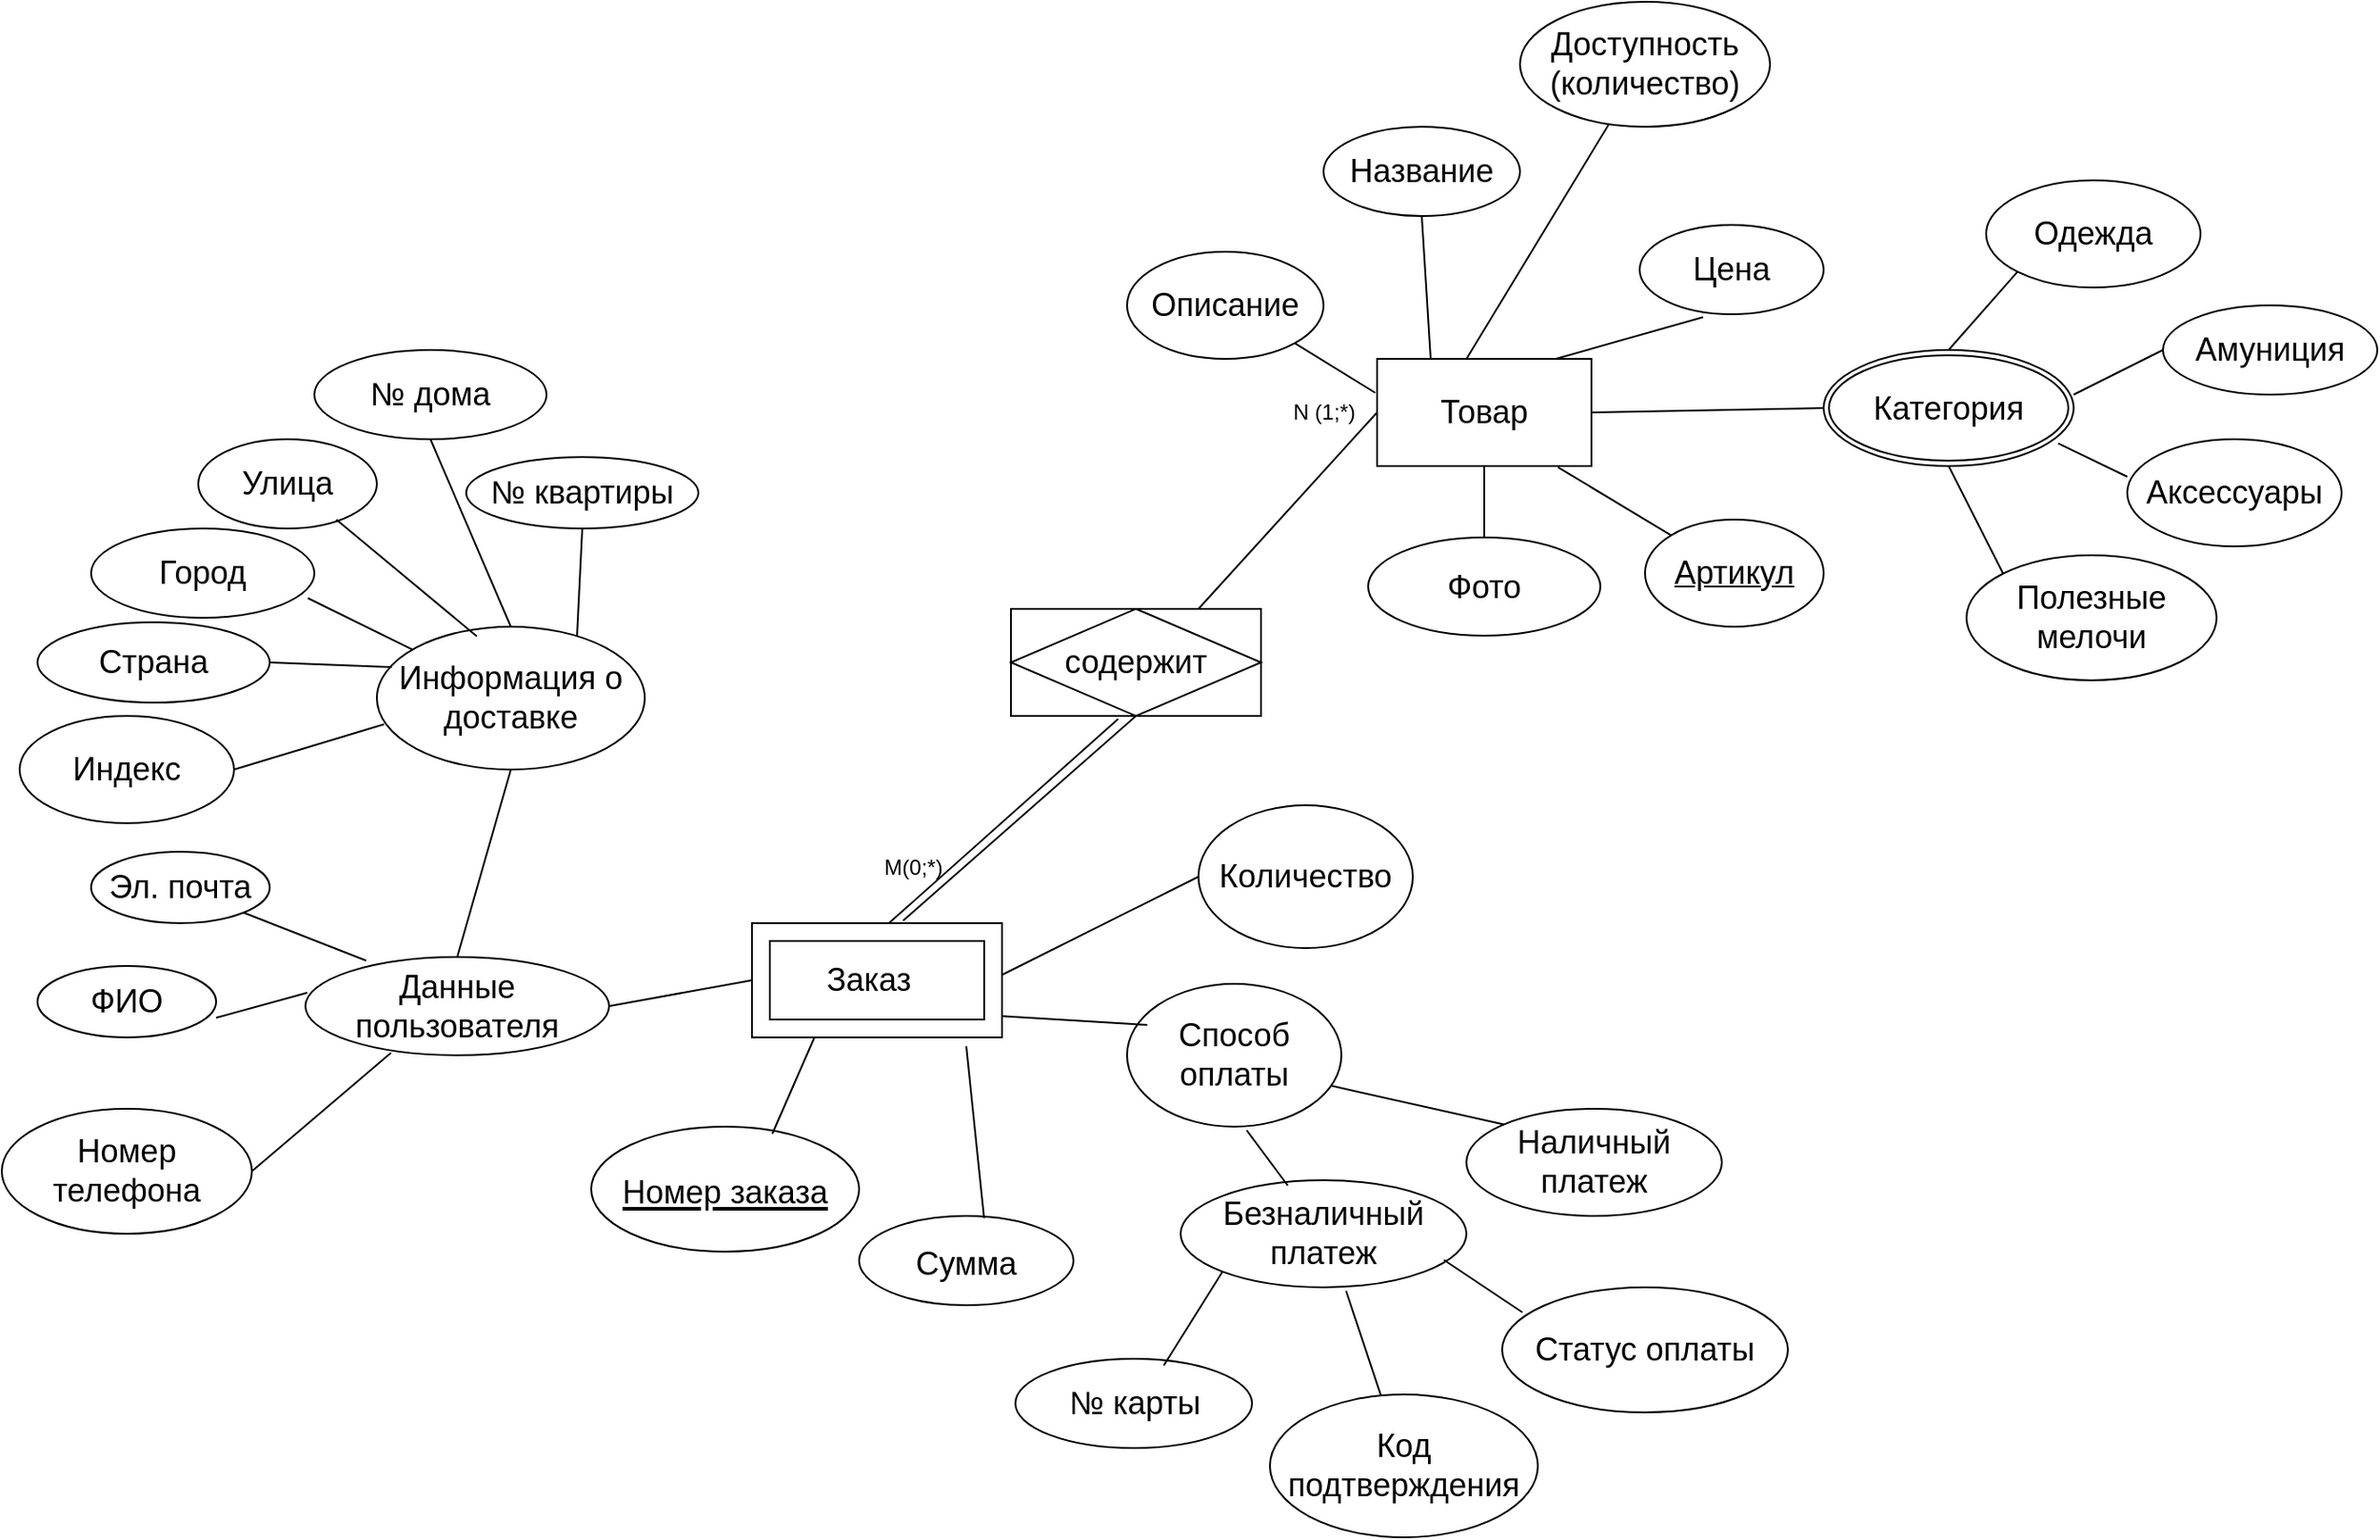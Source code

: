 <mxfile version="26.0.9" pages="3">
  <diagram name="Чена" id="1wWP5-AOo3hPFBT2kaHu">
    <mxGraphModel dx="1311" dy="2240" grid="1" gridSize="10" guides="1" tooltips="1" connect="1" arrows="1" fold="1" page="1" pageScale="1" pageWidth="827" pageHeight="1169" math="0" shadow="0">
      <root>
        <mxCell id="0" />
        <mxCell id="1" parent="0" />
        <mxCell id="ZJtHcfAPjwSgVXNK9L1_-9" value="&lt;font style=&quot;font-size: 18px;&quot;&gt;&lt;font style=&quot;vertical-align: inherit;&quot;&gt;&lt;font style=&quot;vertical-align: inherit;&quot;&gt;Номер заказа&lt;/font&gt;&lt;/font&gt;&lt;/font&gt;" style="ellipse;whiteSpace=wrap;html=1;labelBackgroundColor=none;labelBorderColor=none;fontSize=24;strokeWidth=1;gradientColor=none;rotation=0;fontStyle=4" parent="1" vertex="1">
          <mxGeometry x="460" y="-440" width="150" height="70" as="geometry" />
        </mxCell>
        <mxCell id="ZJtHcfAPjwSgVXNK9L1_-11" value="" style="endArrow=none;html=1;rounded=0;fontSize=30;entryX=0;entryY=0;entryDx=35;entryDy=64;exitX=0.676;exitY=0.057;exitDx=0;exitDy=0;entryPerimeter=0;exitPerimeter=0;" parent="1" source="ZJtHcfAPjwSgVXNK9L1_-9" target="ZJtHcfAPjwSgVXNK9L1_-80" edge="1">
          <mxGeometry relative="1" as="geometry">
            <mxPoint x="454.96" y="-452" as="sourcePoint" />
            <mxPoint x="550" y="-502.5" as="targetPoint" />
          </mxGeometry>
        </mxCell>
        <mxCell id="ZJtHcfAPjwSgVXNK9L1_-13" value="&lt;span&gt;&lt;font style=&quot;font-size: 18px;&quot;&gt;Сумма&lt;/font&gt;&lt;/span&gt;" style="ellipse;whiteSpace=wrap;html=1;labelBackgroundColor=none;labelBorderColor=none;fontSize=23;strokeWidth=1;" parent="1" vertex="1">
          <mxGeometry x="610" y="-390" width="120" height="50" as="geometry" />
        </mxCell>
        <mxCell id="ZJtHcfAPjwSgVXNK9L1_-14" value="&lt;font style=&quot;vertical-align: inherit;&quot;&gt;&lt;font style=&quot;vertical-align: inherit;&quot;&gt;Информация о доставке&lt;/font&gt;&lt;/font&gt;" style="ellipse;whiteSpace=wrap;html=1;labelBackgroundColor=none;labelBorderColor=none;fontSize=18;strokeWidth=1;" parent="1" vertex="1">
          <mxGeometry x="340" y="-720" width="150" height="80" as="geometry" />
        </mxCell>
        <mxCell id="ZJtHcfAPjwSgVXNK9L1_-15" value="&lt;font style=&quot;vertical-align: inherit;&quot;&gt;&lt;font style=&quot;vertical-align: inherit;&quot;&gt;Способ оплаты&lt;/font&gt;&lt;/font&gt;" style="ellipse;whiteSpace=wrap;html=1;labelBackgroundColor=none;labelBorderColor=none;fontSize=18;strokeWidth=1;" parent="1" vertex="1">
          <mxGeometry x="760" y="-520" width="120" height="80" as="geometry" />
        </mxCell>
        <mxCell id="ZJtHcfAPjwSgVXNK9L1_-17" value="" style="endArrow=none;html=1;rounded=0;fontSize=30;entryX=0.094;entryY=0.288;entryDx=0;entryDy=0;exitX=1;exitY=0.75;exitDx=0;exitDy=0;entryPerimeter=0;" parent="1" target="ZJtHcfAPjwSgVXNK9L1_-15" edge="1">
          <mxGeometry relative="1" as="geometry">
            <mxPoint x="680" y="-502.5" as="sourcePoint" />
            <mxPoint x="850" y="-410.5" as="targetPoint" />
          </mxGeometry>
        </mxCell>
        <mxCell id="ZJtHcfAPjwSgVXNK9L1_-18" value="" style="endArrow=none;html=1;rounded=0;fontSize=30;exitX=0.583;exitY=0.025;exitDx=0;exitDy=0;exitPerimeter=0;" parent="1" source="ZJtHcfAPjwSgVXNK9L1_-13" edge="1">
          <mxGeometry relative="1" as="geometry">
            <mxPoint x="360" y="-410.5" as="sourcePoint" />
            <mxPoint x="670" y="-485" as="targetPoint" />
          </mxGeometry>
        </mxCell>
        <mxCell id="ZJtHcfAPjwSgVXNK9L1_-19" value="&lt;font style=&quot;vertical-align: inherit;&quot;&gt;&lt;font style=&quot;vertical-align: inherit;&quot;&gt;Город&lt;/font&gt;&lt;/font&gt;" style="ellipse;whiteSpace=wrap;html=1;fontSize=18;" parent="1" vertex="1">
          <mxGeometry x="180" y="-775" width="125" height="50" as="geometry" />
        </mxCell>
        <mxCell id="ZJtHcfAPjwSgVXNK9L1_-20" value="&lt;font style=&quot;&quot;&gt;&lt;font style=&quot;vertical-align: inherit;&quot;&gt;&lt;font style=&quot;vertical-align: inherit;&quot;&gt;&lt;font style=&quot;vertical-align: inherit;&quot;&gt;&lt;font style=&quot;vertical-align: inherit; font-size: 18px;&quot;&gt;Индекс&lt;/font&gt;&lt;/font&gt;&lt;/font&gt;&lt;/font&gt;&lt;/font&gt;" style="ellipse;whiteSpace=wrap;html=1;" parent="1" vertex="1">
          <mxGeometry x="140" y="-670" width="120" height="60" as="geometry" />
        </mxCell>
        <mxCell id="ZJtHcfAPjwSgVXNK9L1_-21" value="" style="endArrow=none;html=1;rounded=0;entryX=0.027;entryY=0.683;entryDx=0;entryDy=0;exitX=1;exitY=0.5;exitDx=0;exitDy=0;entryPerimeter=0;" parent="1" source="ZJtHcfAPjwSgVXNK9L1_-20" target="ZJtHcfAPjwSgVXNK9L1_-14" edge="1">
          <mxGeometry width="50" height="50" relative="1" as="geometry">
            <mxPoint x="810" y="-240" as="sourcePoint" />
            <mxPoint x="860" y="-290" as="targetPoint" />
          </mxGeometry>
        </mxCell>
        <mxCell id="ZJtHcfAPjwSgVXNK9L1_-22" value="&lt;font style=&quot;vertical-align: inherit;&quot;&gt;&lt;font style=&quot;vertical-align: inherit;&quot;&gt;Улица&lt;/font&gt;&lt;/font&gt;" style="ellipse;whiteSpace=wrap;html=1;fontSize=18;" parent="1" vertex="1">
          <mxGeometry x="240" y="-825" width="100" height="50" as="geometry" />
        </mxCell>
        <mxCell id="ZJtHcfAPjwSgVXNK9L1_-23" value="" style="endArrow=none;html=1;rounded=0;entryX=0.373;entryY=0.067;entryDx=0;entryDy=0;entryPerimeter=0;exitX=0.773;exitY=0.9;exitDx=0;exitDy=0;exitPerimeter=0;" parent="1" source="ZJtHcfAPjwSgVXNK9L1_-22" target="ZJtHcfAPjwSgVXNK9L1_-14" edge="1">
          <mxGeometry width="50" height="50" relative="1" as="geometry">
            <mxPoint x="430" y="-830" as="sourcePoint" />
            <mxPoint x="960" y="-340" as="targetPoint" />
          </mxGeometry>
        </mxCell>
        <mxCell id="ZJtHcfAPjwSgVXNK9L1_-25" value="" style="endArrow=none;html=1;rounded=0;exitX=0.971;exitY=0.78;exitDx=0;exitDy=0;exitPerimeter=0;" parent="1" source="ZJtHcfAPjwSgVXNK9L1_-19" target="ZJtHcfAPjwSgVXNK9L1_-14" edge="1">
          <mxGeometry width="50" height="50" relative="1" as="geometry">
            <mxPoint x="670" y="-280" as="sourcePoint" />
            <mxPoint x="720" y="-330" as="targetPoint" />
          </mxGeometry>
        </mxCell>
        <mxCell id="ZJtHcfAPjwSgVXNK9L1_-27" value="&lt;font style=&quot;font-size: 18px;&quot;&gt;&lt;font style=&quot;vertical-align: inherit;&quot;&gt;&lt;font style=&quot;vertical-align: inherit;&quot;&gt;Безналичный платеж&lt;/font&gt;&lt;/font&gt;&lt;/font&gt;" style="ellipse;whiteSpace=wrap;html=1;" parent="1" vertex="1">
          <mxGeometry x="790" y="-410" width="160" height="60" as="geometry" />
        </mxCell>
        <mxCell id="ZJtHcfAPjwSgVXNK9L1_-28" value="&lt;font style=&quot;font-size: 18px;&quot;&gt;&lt;font style=&quot;vertical-align: inherit;&quot;&gt;&lt;font style=&quot;vertical-align: inherit;&quot;&gt;Наличный платеж&lt;/font&gt;&lt;/font&gt;&lt;/font&gt;" style="ellipse;whiteSpace=wrap;html=1;" parent="1" vertex="1">
          <mxGeometry x="950" y="-450" width="143" height="60" as="geometry" />
        </mxCell>
        <mxCell id="ZJtHcfAPjwSgVXNK9L1_-29" value="&lt;font style=&quot;font-size: 18px;&quot;&gt;&lt;font style=&quot;vertical-align: inherit;&quot;&gt;&lt;font style=&quot;vertical-align: inherit;&quot;&gt;№ карты&lt;/font&gt;&lt;/font&gt;&lt;/font&gt;" style="ellipse;whiteSpace=wrap;html=1;" parent="1" vertex="1">
          <mxGeometry x="697.5" y="-310" width="132.5" height="50" as="geometry" />
        </mxCell>
        <mxCell id="ZJtHcfAPjwSgVXNK9L1_-30" value="" style="endArrow=none;html=1;rounded=0;entryX=0.558;entryY=1.025;entryDx=0;entryDy=0;entryPerimeter=0;exitX=0.375;exitY=0.05;exitDx=0;exitDy=0;exitPerimeter=0;" parent="1" source="ZJtHcfAPjwSgVXNK9L1_-27" target="ZJtHcfAPjwSgVXNK9L1_-15" edge="1">
          <mxGeometry width="50" height="50" relative="1" as="geometry">
            <mxPoint x="980" y="-360" as="sourcePoint" />
            <mxPoint x="1030" y="-410" as="targetPoint" />
          </mxGeometry>
        </mxCell>
        <mxCell id="ZJtHcfAPjwSgVXNK9L1_-31" value="" style="endArrow=none;html=1;rounded=0;exitX=0.95;exitY=0.713;exitDx=0;exitDy=0;exitPerimeter=0;entryX=0;entryY=0;entryDx=0;entryDy=0;" parent="1" source="ZJtHcfAPjwSgVXNK9L1_-15" target="ZJtHcfAPjwSgVXNK9L1_-28" edge="1">
          <mxGeometry width="50" height="50" relative="1" as="geometry">
            <mxPoint x="1070" y="-420" as="sourcePoint" />
            <mxPoint x="1120" y="-470" as="targetPoint" />
          </mxGeometry>
        </mxCell>
        <mxCell id="ZJtHcfAPjwSgVXNK9L1_-32" value="" style="endArrow=none;html=1;rounded=0;exitX=0;exitY=1;exitDx=0;exitDy=0;entryX=0.627;entryY=0.075;entryDx=0;entryDy=0;entryPerimeter=0;" parent="1" source="ZJtHcfAPjwSgVXNK9L1_-27" target="ZJtHcfAPjwSgVXNK9L1_-29" edge="1">
          <mxGeometry width="50" height="50" relative="1" as="geometry">
            <mxPoint x="1060" y="-480" as="sourcePoint" />
            <mxPoint x="1120" y="-467" as="targetPoint" />
          </mxGeometry>
        </mxCell>
        <mxCell id="ZJtHcfAPjwSgVXNK9L1_-33" value="&lt;font style=&quot;font-size: 18px;&quot;&gt;&lt;font style=&quot;vertical-align: inherit;&quot;&gt;&lt;font style=&quot;vertical-align: inherit;&quot;&gt;Товар&lt;/font&gt;&lt;/font&gt;&lt;/font&gt;" style="rounded=0;whiteSpace=wrap;html=1;" parent="1" vertex="1">
          <mxGeometry x="900" y="-870" width="120" height="60" as="geometry" />
        </mxCell>
        <mxCell id="ZJtHcfAPjwSgVXNK9L1_-34" value="&lt;font style=&quot;font-size: 18px;&quot;&gt;содержит&lt;/font&gt;" style="shape=associativeEntity;whiteSpace=wrap;html=1;align=center;" parent="1" vertex="1">
          <mxGeometry x="695" y="-730" width="140" height="60" as="geometry" />
        </mxCell>
        <mxCell id="ZJtHcfAPjwSgVXNK9L1_-35" value="" style="endArrow=none;html=1;rounded=0;entryX=0;entryY=0.5;entryDx=0;entryDy=0;exitX=0.75;exitY=0;exitDx=0;exitDy=0;" parent="1" source="ZJtHcfAPjwSgVXNK9L1_-34" target="ZJtHcfAPjwSgVXNK9L1_-33" edge="1">
          <mxGeometry relative="1" as="geometry">
            <mxPoint x="740" y="-760" as="sourcePoint" />
            <mxPoint x="889.98" y="-840" as="targetPoint" />
          </mxGeometry>
        </mxCell>
        <mxCell id="ZJtHcfAPjwSgVXNK9L1_-36" value="&lt;font style=&quot;font-size: 18px;&quot;&gt;&lt;font style=&quot;vertical-align: inherit;&quot;&gt;&lt;font style=&quot;vertical-align: inherit;&quot;&gt;Количество&lt;/font&gt;&lt;/font&gt;&lt;/font&gt;" style="ellipse;whiteSpace=wrap;html=1;" parent="1" vertex="1">
          <mxGeometry x="800" y="-620" width="120" height="80" as="geometry" />
        </mxCell>
        <mxCell id="ZJtHcfAPjwSgVXNK9L1_-37" value="&lt;font style=&quot;font-size: 18px;&quot;&gt;&lt;font style=&quot;vertical-align: inherit;&quot;&gt;&lt;font style=&quot;vertical-align: inherit;&quot;&gt;Название&lt;/font&gt;&lt;/font&gt;&lt;/font&gt;" style="ellipse;whiteSpace=wrap;html=1;" parent="1" vertex="1">
          <mxGeometry x="870" y="-1000" width="110" height="50" as="geometry" />
        </mxCell>
        <mxCell id="ZJtHcfAPjwSgVXNK9L1_-38" value="&lt;font style=&quot;font-size: 18px;&quot;&gt;&lt;font style=&quot;vertical-align: inherit;&quot;&gt;&lt;font style=&quot;vertical-align: inherit;&quot;&gt;Описание&lt;/font&gt;&lt;/font&gt;&lt;/font&gt;" style="ellipse;whiteSpace=wrap;html=1;" parent="1" vertex="1">
          <mxGeometry x="760" y="-930" width="110" height="60" as="geometry" />
        </mxCell>
        <mxCell id="ZJtHcfAPjwSgVXNK9L1_-39" value="&lt;font style=&quot;font-size: 18px;&quot;&gt;&lt;u&gt;&lt;font style=&quot;vertical-align: inherit;&quot;&gt;&lt;font style=&quot;vertical-align: inherit;&quot;&gt;Артикул&lt;/font&gt;&lt;/font&gt;&lt;/u&gt;&lt;/font&gt;" style="ellipse;whiteSpace=wrap;html=1;" parent="1" vertex="1">
          <mxGeometry x="1050" y="-780" width="100" height="60" as="geometry" />
        </mxCell>
        <mxCell id="ZJtHcfAPjwSgVXNK9L1_-40" value="&lt;font style=&quot;font-size: 18px;&quot;&gt;&lt;font style=&quot;vertical-align: inherit;&quot;&gt;&lt;font style=&quot;vertical-align: inherit;&quot;&gt;Цена&lt;/font&gt;&lt;/font&gt;&lt;/font&gt;" style="ellipse;whiteSpace=wrap;html=1;" parent="1" vertex="1">
          <mxGeometry x="1047" y="-945" width="103" height="50" as="geometry" />
        </mxCell>
        <mxCell id="ZJtHcfAPjwSgVXNK9L1_-43" value="" style="endArrow=none;html=1;rounded=0;exitX=0.5;exitY=1;exitDx=0;exitDy=0;entryX=0.25;entryY=0;entryDx=0;entryDy=0;" parent="1" source="ZJtHcfAPjwSgVXNK9L1_-37" target="ZJtHcfAPjwSgVXNK9L1_-33" edge="1">
          <mxGeometry width="50" height="50" relative="1" as="geometry">
            <mxPoint x="740" y="-830" as="sourcePoint" />
            <mxPoint x="898" y="-862" as="targetPoint" />
          </mxGeometry>
        </mxCell>
        <mxCell id="ZJtHcfAPjwSgVXNK9L1_-44" value="" style="endArrow=none;html=1;rounded=0;entryX=1;entryY=1;entryDx=0;entryDy=0;exitX=0.967;exitY=0.133;exitDx=0;exitDy=0;exitPerimeter=0;" parent="1" target="ZJtHcfAPjwSgVXNK9L1_-38" edge="1">
          <mxGeometry width="50" height="50" relative="1" as="geometry">
            <mxPoint x="899.01" y="-851.01" as="sourcePoint" />
            <mxPoint x="940" y="-930" as="targetPoint" />
          </mxGeometry>
        </mxCell>
        <mxCell id="ZJtHcfAPjwSgVXNK9L1_-45" value="" style="endArrow=none;html=1;rounded=0;exitX=0.844;exitY=1.011;exitDx=0;exitDy=0;exitPerimeter=0;" parent="1" source="ZJtHcfAPjwSgVXNK9L1_-33" target="ZJtHcfAPjwSgVXNK9L1_-39" edge="1">
          <mxGeometry width="50" height="50" relative="1" as="geometry">
            <mxPoint x="980" y="-870" as="sourcePoint" />
            <mxPoint x="1030" y="-920" as="targetPoint" />
          </mxGeometry>
        </mxCell>
        <mxCell id="ZJtHcfAPjwSgVXNK9L1_-46" value="" style="endArrow=none;html=1;rounded=0;entryX=0.345;entryY=1.033;entryDx=0;entryDy=0;entryPerimeter=0;" parent="1" target="ZJtHcfAPjwSgVXNK9L1_-40" edge="1">
          <mxGeometry width="50" height="50" relative="1" as="geometry">
            <mxPoint x="1000" y="-870" as="sourcePoint" />
            <mxPoint x="790" y="-880" as="targetPoint" />
          </mxGeometry>
        </mxCell>
        <mxCell id="ZJtHcfAPjwSgVXNK9L1_-47" value="&lt;font style=&quot;font-size: 18px;&quot;&gt;&lt;font style=&quot;vertical-align: inherit;&quot;&gt;&lt;font style=&quot;vertical-align: inherit;&quot;&gt;Доступность (количество)&lt;/font&gt;&lt;/font&gt;&lt;/font&gt;" style="ellipse;whiteSpace=wrap;html=1;" parent="1" vertex="1">
          <mxGeometry x="980" y="-1070" width="140" height="70" as="geometry" />
        </mxCell>
        <mxCell id="ZJtHcfAPjwSgVXNK9L1_-48" value="" style="endArrow=none;html=1;rounded=0;entryX=0.417;entryY=0;entryDx=0;entryDy=0;entryPerimeter=0;" parent="1" source="ZJtHcfAPjwSgVXNK9L1_-47" target="ZJtHcfAPjwSgVXNK9L1_-33" edge="1">
          <mxGeometry width="50" height="50" relative="1" as="geometry">
            <mxPoint x="670" y="-870" as="sourcePoint" />
            <mxPoint x="720" y="-920" as="targetPoint" />
          </mxGeometry>
        </mxCell>
        <mxCell id="ZJtHcfAPjwSgVXNK9L1_-55" value="" style="endArrow=none;html=1;rounded=0;entryX=0;entryY=0.5;entryDx=0;entryDy=0;exitX=1;exitY=0.5;exitDx=0;exitDy=0;" parent="1" target="ZJtHcfAPjwSgVXNK9L1_-36" edge="1">
          <mxGeometry width="50" height="50" relative="1" as="geometry">
            <mxPoint x="680" y="-520" as="sourcePoint" />
            <mxPoint x="670" y="-640" as="targetPoint" />
          </mxGeometry>
        </mxCell>
        <mxCell id="ZJtHcfAPjwSgVXNK9L1_-59" value="N (1;*)" style="text;html=1;align=center;verticalAlign=middle;resizable=0;points=[];autosize=1;strokeColor=none;fillColor=none;" parent="1" vertex="1">
          <mxGeometry x="840" y="-855" width="60" height="30" as="geometry" />
        </mxCell>
        <mxCell id="ZJtHcfAPjwSgVXNK9L1_-60" value="" style="endArrow=none;html=1;rounded=0;entryX=0.5;entryY=1;entryDx=0;entryDy=0;exitX=0.651;exitY=-0.005;exitDx=0;exitDy=0;exitPerimeter=0;" parent="1" target="ZJtHcfAPjwSgVXNK9L1_-34" edge="1">
          <mxGeometry width="50" height="50" relative="1" as="geometry">
            <mxPoint x="634.63" y="-555.35" as="sourcePoint" />
            <mxPoint x="710" y="-690" as="targetPoint" />
          </mxGeometry>
        </mxCell>
        <mxCell id="ZJtHcfAPjwSgVXNK9L1_-61" value="" style="endArrow=none;html=1;rounded=0;entryX=0.429;entryY=1.028;entryDx=0;entryDy=0;entryPerimeter=0;exitX=0.579;exitY=0.033;exitDx=0;exitDy=0;exitPerimeter=0;" parent="1" target="ZJtHcfAPjwSgVXNK9L1_-34" edge="1">
          <mxGeometry width="50" height="50" relative="1" as="geometry">
            <mxPoint x="625.27" y="-552.69" as="sourcePoint" />
            <mxPoint x="710" y="-690" as="targetPoint" />
          </mxGeometry>
        </mxCell>
        <mxCell id="ZJtHcfAPjwSgVXNK9L1_-62" value="M(0;*)" style="text;html=1;align=center;verticalAlign=middle;resizable=0;points=[];autosize=1;strokeColor=none;fillColor=none;" parent="1" vertex="1">
          <mxGeometry x="610" y="-600" width="60" height="30" as="geometry" />
        </mxCell>
        <mxCell id="ZJtHcfAPjwSgVXNK9L1_-66" value="&lt;font style=&quot;font-size: 18px;&quot;&gt;&lt;font style=&quot;vertical-align: inherit;&quot;&gt;&lt;font style=&quot;vertical-align: inherit;&quot;&gt;&lt;font style=&quot;vertical-align: inherit;&quot;&gt;&lt;font style=&quot;vertical-align: inherit;&quot;&gt;Эл. почта&lt;/font&gt;&lt;/font&gt;&lt;/font&gt;&lt;/font&gt;&lt;/font&gt;" style="ellipse;whiteSpace=wrap;html=1;align=center;" parent="1" vertex="1">
          <mxGeometry x="180" y="-594" width="100" height="40" as="geometry" />
        </mxCell>
        <mxCell id="ZJtHcfAPjwSgVXNK9L1_-67" value="&lt;font style=&quot;font-size: 18px;&quot;&gt;ФИО&lt;/font&gt;" style="ellipse;whiteSpace=wrap;html=1;align=center;" parent="1" vertex="1">
          <mxGeometry x="150" y="-530" width="100" height="40" as="geometry" />
        </mxCell>
        <mxCell id="ZJtHcfAPjwSgVXNK9L1_-68" value="&lt;font style=&quot;font-size: 18px;&quot;&gt;Номер телефона&lt;/font&gt;" style="ellipse;whiteSpace=wrap;html=1;align=center;" parent="1" vertex="1">
          <mxGeometry x="130" y="-450" width="140" height="70" as="geometry" />
        </mxCell>
        <mxCell id="ZJtHcfAPjwSgVXNK9L1_-71" value="" style="endArrow=none;html=1;rounded=0;exitX=1;exitY=0.725;exitDx=0;exitDy=0;entryX=0.006;entryY=0.364;entryDx=0;entryDy=0;exitPerimeter=0;entryPerimeter=0;" parent="1" source="ZJtHcfAPjwSgVXNK9L1_-67" target="ZJtHcfAPjwSgVXNK9L1_-86" edge="1">
          <mxGeometry relative="1" as="geometry">
            <mxPoint x="150" y="-840" as="sourcePoint" />
            <mxPoint x="222.5" y="-830" as="targetPoint" />
          </mxGeometry>
        </mxCell>
        <mxCell id="ZJtHcfAPjwSgVXNK9L1_-72" value="" style="endArrow=none;html=1;rounded=0;exitX=1;exitY=0.5;exitDx=0;exitDy=0;entryX=0.282;entryY=0.976;entryDx=0;entryDy=0;entryPerimeter=0;" parent="1" source="ZJtHcfAPjwSgVXNK9L1_-68" target="ZJtHcfAPjwSgVXNK9L1_-86" edge="1">
          <mxGeometry relative="1" as="geometry">
            <mxPoint x="280" y="-800" as="sourcePoint" />
            <mxPoint x="265" y="-830" as="targetPoint" />
          </mxGeometry>
        </mxCell>
        <mxCell id="ZJtHcfAPjwSgVXNK9L1_-73" value="" style="endArrow=none;html=1;rounded=0;exitX=1;exitY=1;exitDx=0;exitDy=0;entryX=0.2;entryY=0.036;entryDx=0;entryDy=0;entryPerimeter=0;" parent="1" source="ZJtHcfAPjwSgVXNK9L1_-66" target="ZJtHcfAPjwSgVXNK9L1_-86" edge="1">
          <mxGeometry relative="1" as="geometry">
            <mxPoint x="260" y="-940" as="sourcePoint" />
            <mxPoint x="265" y="-885" as="targetPoint" />
          </mxGeometry>
        </mxCell>
        <mxCell id="ZJtHcfAPjwSgVXNK9L1_-80" value="" style="verticalLabelPosition=bottom;verticalAlign=top;html=1;shape=mxgraph.basic.frame;dx=10;whiteSpace=wrap;" parent="1" vertex="1">
          <mxGeometry x="550" y="-554" width="140" height="64" as="geometry" />
        </mxCell>
        <mxCell id="ZJtHcfAPjwSgVXNK9L1_-81" value="&lt;font style=&quot;font-size: 18px;&quot;&gt;&lt;font style=&quot;vertical-align: inherit;&quot;&gt;&lt;font style=&quot;vertical-align: inherit;&quot;&gt;Заказ&lt;/font&gt;&lt;/font&gt;&lt;/font&gt;" style="text;html=1;align=center;verticalAlign=middle;resizable=0;points=[];autosize=1;strokeColor=none;fillColor=none;" parent="1" vertex="1">
          <mxGeometry x="580" y="-542" width="70" height="40" as="geometry" />
        </mxCell>
        <mxCell id="ZJtHcfAPjwSgVXNK9L1_-86" value="&lt;font style=&quot;vertical-align: inherit;&quot;&gt;&lt;font style=&quot;vertical-align: inherit;&quot;&gt;&lt;font style=&quot;vertical-align: inherit;&quot;&gt;&lt;font style=&quot;vertical-align: inherit;&quot;&gt;&lt;font style=&quot;vertical-align: inherit;&quot;&gt;&lt;font style=&quot;vertical-align: inherit; font-size: 18px;&quot;&gt;&lt;font style=&quot;vertical-align: inherit;&quot;&gt;&lt;font style=&quot;vertical-align: inherit;&quot;&gt;Данные пользователя&lt;/font&gt;&lt;/font&gt;&lt;/font&gt;&lt;/font&gt;&lt;/font&gt;&lt;/font&gt;&lt;/font&gt;&lt;/font&gt;" style="ellipse;whiteSpace=wrap;html=1;align=center;" parent="1" vertex="1">
          <mxGeometry x="300" y="-535" width="170" height="55" as="geometry" />
        </mxCell>
        <mxCell id="ZJtHcfAPjwSgVXNK9L1_-87" value="" style="endArrow=none;html=1;rounded=0;exitX=1;exitY=0.5;exitDx=0;exitDy=0;entryX=0;entryY=0.5;entryDx=0;entryDy=0;entryPerimeter=0;" parent="1" source="ZJtHcfAPjwSgVXNK9L1_-86" target="ZJtHcfAPjwSgVXNK9L1_-80" edge="1">
          <mxGeometry width="50" height="50" relative="1" as="geometry">
            <mxPoint x="550" y="-580" as="sourcePoint" />
            <mxPoint x="600" y="-630" as="targetPoint" />
          </mxGeometry>
        </mxCell>
        <mxCell id="ZJtHcfAPjwSgVXNK9L1_-88" value="&lt;font style=&quot;vertical-align: inherit;&quot;&gt;&lt;font style=&quot;vertical-align: inherit; font-size: 18px;&quot;&gt;Страна&lt;/font&gt;&lt;/font&gt;" style="ellipse;whiteSpace=wrap;html=1;" parent="1" vertex="1">
          <mxGeometry x="150" y="-722.5" width="130" height="45" as="geometry" />
        </mxCell>
        <mxCell id="ZJtHcfAPjwSgVXNK9L1_-89" value="" style="endArrow=none;html=1;rounded=0;exitX=1;exitY=0.5;exitDx=0;exitDy=0;entryX=0.056;entryY=0.283;entryDx=0;entryDy=0;entryPerimeter=0;" parent="1" source="ZJtHcfAPjwSgVXNK9L1_-88" target="ZJtHcfAPjwSgVXNK9L1_-14" edge="1">
          <mxGeometry width="50" height="50" relative="1" as="geometry">
            <mxPoint x="370" y="-740" as="sourcePoint" />
            <mxPoint x="420" y="-790" as="targetPoint" />
          </mxGeometry>
        </mxCell>
        <mxCell id="ZJtHcfAPjwSgVXNK9L1_-90" value="" style="endArrow=none;html=1;rounded=0;exitX=0.5;exitY=0;exitDx=0;exitDy=0;entryX=0.5;entryY=1;entryDx=0;entryDy=0;" parent="1" source="ZJtHcfAPjwSgVXNK9L1_-86" target="ZJtHcfAPjwSgVXNK9L1_-14" edge="1">
          <mxGeometry width="50" height="50" relative="1" as="geometry">
            <mxPoint x="490" y="-620" as="sourcePoint" />
            <mxPoint x="540" y="-670" as="targetPoint" />
          </mxGeometry>
        </mxCell>
        <mxCell id="ZJtHcfAPjwSgVXNK9L1_-91" value="&lt;font style=&quot;vertical-align: inherit;&quot;&gt;&lt;font style=&quot;vertical-align: inherit; font-size: 18px;&quot;&gt;№ дома&lt;/font&gt;&lt;/font&gt;" style="ellipse;whiteSpace=wrap;html=1;" parent="1" vertex="1">
          <mxGeometry x="305" y="-875" width="130" height="50" as="geometry" />
        </mxCell>
        <mxCell id="ZJtHcfAPjwSgVXNK9L1_-92" value="&lt;font style=&quot;vertical-align: inherit;&quot;&gt;&lt;font style=&quot;vertical-align: inherit; font-size: 18px;&quot;&gt;№ квартиры&lt;/font&gt;&lt;/font&gt;" style="ellipse;whiteSpace=wrap;html=1;" parent="1" vertex="1">
          <mxGeometry x="390" y="-815" width="130" height="40" as="geometry" />
        </mxCell>
        <mxCell id="ZJtHcfAPjwSgVXNK9L1_-93" value="" style="endArrow=none;html=1;rounded=0;entryX=0.5;entryY=1;entryDx=0;entryDy=0;exitX=0.5;exitY=0;exitDx=0;exitDy=0;" parent="1" source="ZJtHcfAPjwSgVXNK9L1_-14" target="ZJtHcfAPjwSgVXNK9L1_-91" edge="1">
          <mxGeometry width="50" height="50" relative="1" as="geometry">
            <mxPoint x="430" y="-740" as="sourcePoint" />
            <mxPoint x="480" y="-790" as="targetPoint" />
          </mxGeometry>
        </mxCell>
        <mxCell id="ZJtHcfAPjwSgVXNK9L1_-94" value="" style="endArrow=none;html=1;rounded=0;entryX=0.5;entryY=1;entryDx=0;entryDy=0;exitX=0.747;exitY=0.067;exitDx=0;exitDy=0;exitPerimeter=0;" parent="1" source="ZJtHcfAPjwSgVXNK9L1_-14" target="ZJtHcfAPjwSgVXNK9L1_-92" edge="1">
          <mxGeometry width="50" height="50" relative="1" as="geometry">
            <mxPoint x="510" y="-730" as="sourcePoint" />
            <mxPoint x="560" y="-780" as="targetPoint" />
          </mxGeometry>
        </mxCell>
        <mxCell id="ZJtHcfAPjwSgVXNK9L1_-95" value="&lt;font style=&quot;vertical-align: inherit;&quot;&gt;&lt;font style=&quot;vertical-align: inherit; font-size: 18px;&quot;&gt;&lt;font style=&quot;vertical-align: inherit;&quot;&gt;&lt;font style=&quot;vertical-align: inherit;&quot;&gt;&lt;font style=&quot;vertical-align: inherit;&quot;&gt;&lt;font style=&quot;vertical-align: inherit;&quot;&gt;Код подтверждения&lt;/font&gt;&lt;/font&gt;&lt;/font&gt;&lt;/font&gt;&lt;/font&gt;&lt;/font&gt;" style="ellipse;whiteSpace=wrap;html=1;" parent="1" vertex="1">
          <mxGeometry x="840" y="-290" width="150" height="80" as="geometry" />
        </mxCell>
        <mxCell id="ZJtHcfAPjwSgVXNK9L1_-96" value="&lt;font style=&quot;vertical-align: inherit;&quot;&gt;&lt;font style=&quot;vertical-align: inherit; font-size: 18px;&quot;&gt;Статус оплаты&lt;/font&gt;&lt;/font&gt;" style="ellipse;whiteSpace=wrap;html=1;" parent="1" vertex="1">
          <mxGeometry x="970" y="-350" width="160" height="70" as="geometry" />
        </mxCell>
        <mxCell id="ZJtHcfAPjwSgVXNK9L1_-97" value="" style="endArrow=none;html=1;rounded=0;entryX=0.579;entryY=1.033;entryDx=0;entryDy=0;entryPerimeter=0;" parent="1" source="ZJtHcfAPjwSgVXNK9L1_-95" target="ZJtHcfAPjwSgVXNK9L1_-27" edge="1">
          <mxGeometry width="50" height="50" relative="1" as="geometry">
            <mxPoint x="880" y="-290" as="sourcePoint" />
            <mxPoint x="930" y="-340" as="targetPoint" />
          </mxGeometry>
        </mxCell>
        <mxCell id="ZJtHcfAPjwSgVXNK9L1_-98" value="" style="endArrow=none;html=1;rounded=0;exitX=0.071;exitY=0.2;exitDx=0;exitDy=0;exitPerimeter=0;entryX=0.921;entryY=0.744;entryDx=0;entryDy=0;entryPerimeter=0;" parent="1" source="ZJtHcfAPjwSgVXNK9L1_-96" target="ZJtHcfAPjwSgVXNK9L1_-27" edge="1">
          <mxGeometry width="50" height="50" relative="1" as="geometry">
            <mxPoint x="990" y="-330" as="sourcePoint" />
            <mxPoint x="1040" y="-380" as="targetPoint" />
          </mxGeometry>
        </mxCell>
        <mxCell id="ZJtHcfAPjwSgVXNK9L1_-100" value="&lt;font style=&quot;&quot;&gt;&lt;font style=&quot;vertical-align: inherit;&quot;&gt;&lt;font style=&quot;vertical-align: inherit; font-size: 18px;&quot;&gt;Одежда&lt;/font&gt;&lt;/font&gt;&lt;/font&gt;" style="ellipse;whiteSpace=wrap;html=1;" parent="1" vertex="1">
          <mxGeometry x="1241" y="-970" width="120" height="60" as="geometry" />
        </mxCell>
        <mxCell id="ZJtHcfAPjwSgVXNK9L1_-101" value="&lt;font style=&quot;vertical-align: inherit;&quot;&gt;&lt;font style=&quot;vertical-align: inherit; font-size: 18px;&quot;&gt;Амуниция&lt;/font&gt;&lt;/font&gt;" style="ellipse;whiteSpace=wrap;html=1;" parent="1" vertex="1">
          <mxGeometry x="1340" y="-900" width="120" height="50" as="geometry" />
        </mxCell>
        <mxCell id="ZJtHcfAPjwSgVXNK9L1_-102" value="&lt;font style=&quot;vertical-align: inherit;&quot;&gt;&lt;font style=&quot;vertical-align: inherit; font-size: 18px;&quot;&gt;&lt;font style=&quot;vertical-align: inherit;&quot;&gt;&lt;font style=&quot;vertical-align: inherit;&quot;&gt;Аксессуары&lt;/font&gt;&lt;/font&gt;&lt;/font&gt;&lt;/font&gt;" style="ellipse;whiteSpace=wrap;html=1;" parent="1" vertex="1">
          <mxGeometry x="1320" y="-825" width="120" height="60" as="geometry" />
        </mxCell>
        <mxCell id="ZJtHcfAPjwSgVXNK9L1_-103" value="&lt;font style=&quot;vertical-align: inherit;&quot;&gt;&lt;font style=&quot;vertical-align: inherit; font-size: 18px;&quot;&gt;&lt;font style=&quot;vertical-align: inherit;&quot;&gt;&lt;font style=&quot;vertical-align: inherit;&quot;&gt;Полезные мелочи&lt;/font&gt;&lt;/font&gt;&lt;/font&gt;&lt;/font&gt;" style="ellipse;whiteSpace=wrap;html=1;" parent="1" vertex="1">
          <mxGeometry x="1230" y="-760" width="140" height="70" as="geometry" />
        </mxCell>
        <mxCell id="ZJtHcfAPjwSgVXNK9L1_-104" value="" style="endArrow=none;html=1;rounded=0;exitX=0.5;exitY=1;exitDx=0;exitDy=0;entryX=0;entryY=0;entryDx=0;entryDy=0;" parent="1" source="ZJtHcfAPjwSgVXNK9L1_-107" target="ZJtHcfAPjwSgVXNK9L1_-103" edge="1">
          <mxGeometry width="50" height="50" relative="1" as="geometry">
            <mxPoint x="1218.5" y="-820" as="sourcePoint" />
            <mxPoint x="1290" y="-870" as="targetPoint" />
          </mxGeometry>
        </mxCell>
        <mxCell id="ZJtHcfAPjwSgVXNK9L1_-105" value="" style="endArrow=none;html=1;rounded=0;exitX=0.938;exitY=0.805;exitDx=0;exitDy=0;entryX=0;entryY=0.35;entryDx=0;entryDy=0;entryPerimeter=0;exitPerimeter=0;" parent="1" source="ZJtHcfAPjwSgVXNK9L1_-107" target="ZJtHcfAPjwSgVXNK9L1_-102" edge="1">
          <mxGeometry width="50" height="50" relative="1" as="geometry">
            <mxPoint x="1274.216" y="-828.866" as="sourcePoint" />
            <mxPoint x="1290" y="-870" as="targetPoint" />
          </mxGeometry>
        </mxCell>
        <mxCell id="ZJtHcfAPjwSgVXNK9L1_-107" value="&lt;font style=&quot;vertical-align: inherit;&quot;&gt;&lt;font style=&quot;vertical-align: inherit; font-size: 18px;&quot;&gt;Категория&lt;/font&gt;&lt;/font&gt;" style="ellipse;shape=doubleEllipse;margin=3;whiteSpace=wrap;html=1;align=center;" parent="1" vertex="1">
          <mxGeometry x="1150" y="-875" width="140" height="65" as="geometry" />
        </mxCell>
        <mxCell id="ZJtHcfAPjwSgVXNK9L1_-108" value="" style="endArrow=none;html=1;rounded=0;entryX=0;entryY=1;entryDx=0;entryDy=0;exitX=0.5;exitY=0;exitDx=0;exitDy=0;" parent="1" source="ZJtHcfAPjwSgVXNK9L1_-107" target="ZJtHcfAPjwSgVXNK9L1_-100" edge="1">
          <mxGeometry width="50" height="50" relative="1" as="geometry">
            <mxPoint x="1240" y="-830" as="sourcePoint" />
            <mxPoint x="1290" y="-880" as="targetPoint" />
          </mxGeometry>
        </mxCell>
        <mxCell id="ZJtHcfAPjwSgVXNK9L1_-109" value="" style="endArrow=none;html=1;rounded=0;entryX=0;entryY=0.5;entryDx=0;entryDy=0;" parent="1" target="ZJtHcfAPjwSgVXNK9L1_-101" edge="1">
          <mxGeometry width="50" height="50" relative="1" as="geometry">
            <mxPoint x="1290" y="-850" as="sourcePoint" />
            <mxPoint x="1290" y="-880" as="targetPoint" />
          </mxGeometry>
        </mxCell>
        <mxCell id="ZJtHcfAPjwSgVXNK9L1_-110" value="" style="endArrow=none;html=1;rounded=0;exitX=1;exitY=0.5;exitDx=0;exitDy=0;entryX=0;entryY=0.5;entryDx=0;entryDy=0;" parent="1" source="ZJtHcfAPjwSgVXNK9L1_-33" target="ZJtHcfAPjwSgVXNK9L1_-107" edge="1">
          <mxGeometry width="50" height="50" relative="1" as="geometry">
            <mxPoint x="1240" y="-830" as="sourcePoint" />
            <mxPoint x="1290" y="-880" as="targetPoint" />
          </mxGeometry>
        </mxCell>
        <mxCell id="ZJtHcfAPjwSgVXNK9L1_-111" value="&lt;font style=&quot;vertical-align: inherit;&quot;&gt;&lt;font style=&quot;vertical-align: inherit; font-size: 18px;&quot;&gt;Фото&lt;/font&gt;&lt;/font&gt;" style="ellipse;whiteSpace=wrap;html=1;" parent="1" vertex="1">
          <mxGeometry x="895" y="-770" width="130" height="55" as="geometry" />
        </mxCell>
        <mxCell id="ZJtHcfAPjwSgVXNK9L1_-112" value="" style="endArrow=none;html=1;rounded=0;entryX=0.5;entryY=1;entryDx=0;entryDy=0;exitX=0.5;exitY=0;exitDx=0;exitDy=0;" parent="1" source="ZJtHcfAPjwSgVXNK9L1_-111" target="ZJtHcfAPjwSgVXNK9L1_-33" edge="1">
          <mxGeometry width="50" height="50" relative="1" as="geometry">
            <mxPoint x="860" y="-770" as="sourcePoint" />
            <mxPoint x="910" y="-820" as="targetPoint" />
          </mxGeometry>
        </mxCell>
      </root>
    </mxGraphModel>
  </diagram>
  <diagram id="G2-f3uX3uYWa-r9XiSH9" name="Crow’s Foot">
    <mxGraphModel dx="1141" dy="2094" grid="1" gridSize="10" guides="1" tooltips="1" connect="1" arrows="1" fold="1" page="1" pageScale="1" pageWidth="827" pageHeight="1169" math="0" shadow="0">
      <root>
        <mxCell id="0" />
        <mxCell id="1" parent="0" />
        <mxCell id="yanzYE_37UMT9mzNJ_2o-1" value="Заказ" style="swimlane;childLayout=stackLayout;horizontal=1;startSize=50;horizontalStack=0;rounded=1;fontSize=14;fontStyle=0;strokeWidth=2;resizeParent=0;resizeLast=1;shadow=0;dashed=0;align=center;arcSize=4;whiteSpace=wrap;html=1;" parent="1" vertex="1">
          <mxGeometry x="180" y="110" width="150" height="300" as="geometry" />
        </mxCell>
        <mxCell id="yanzYE_37UMT9mzNJ_2o-2" value="*Номер заказа&amp;nbsp;&lt;div&gt;Количество товаров&lt;/div&gt;&lt;div&gt;&lt;span style=&quot;background-color: transparent; color: light-dark(rgb(0, 0, 0), rgb(255, 255, 255));&quot;&gt;Фамилия&lt;/span&gt;&lt;/div&gt;&lt;div&gt;Имя&lt;/div&gt;&lt;div&gt;Отчество&lt;/div&gt;&lt;div&gt;Электронная почта&lt;/div&gt;&lt;div&gt;Номер телефона&lt;/div&gt;&lt;div&gt;&lt;div&gt;Индекс&lt;/div&gt;&lt;div&gt;Страна&lt;/div&gt;&lt;div&gt;Город&lt;/div&gt;&lt;div&gt;Улица&lt;/div&gt;&lt;div&gt;Номер дома&lt;/div&gt;&lt;div&gt;Номер квартиры&lt;/div&gt;&lt;/div&gt;&lt;div&gt;Согласие на обработку&amp;nbsp;&lt;/div&gt;&lt;div&gt;персональных данных&lt;/div&gt;" style="align=left;strokeColor=none;fillColor=none;spacingLeft=4;fontSize=12;verticalAlign=top;resizable=0;rotatable=0;part=1;html=1;" parent="yanzYE_37UMT9mzNJ_2o-1" vertex="1">
          <mxGeometry y="50" width="150" height="250" as="geometry" />
        </mxCell>
        <mxCell id="PmTwcs7f9Y9OCmytq6J1-1" value="Оплата" style="swimlane;childLayout=stackLayout;horizontal=1;startSize=50;horizontalStack=0;rounded=1;fontSize=14;fontStyle=0;strokeWidth=2;resizeParent=0;resizeLast=1;shadow=0;dashed=0;align=center;arcSize=4;whiteSpace=wrap;html=1;" parent="1" vertex="1">
          <mxGeometry x="490" y="440" width="180" height="130" as="geometry" />
        </mxCell>
        <mxCell id="PmTwcs7f9Y9OCmytq6J1-2" value="&lt;div&gt;*Номер оплаты&lt;/div&gt;&lt;div&gt;Сумма&lt;/div&gt;&lt;div&gt;Способ оплаты&lt;/div&gt;&lt;div&gt;Статус оплаты&lt;/div&gt;" style="align=left;strokeColor=none;fillColor=none;spacingLeft=4;fontSize=12;verticalAlign=top;resizable=0;rotatable=0;part=1;html=1;" parent="PmTwcs7f9Y9OCmytq6J1-1" vertex="1">
          <mxGeometry y="50" width="180" height="80" as="geometry" />
        </mxCell>
        <mxCell id="PmTwcs7f9Y9OCmytq6J1-10" value="" style="edgeStyle=entityRelationEdgeStyle;fontSize=12;html=1;endArrow=ERmandOne;startArrow=ERmandOne;rounded=0;entryX=1;entryY=0.75;entryDx=0;entryDy=0;exitX=0;exitY=0.5;exitDx=0;exitDy=0;startFill=0;endFill=0;" parent="1" source="PmTwcs7f9Y9OCmytq6J1-2" target="yanzYE_37UMT9mzNJ_2o-2" edge="1">
          <mxGeometry width="100" height="100" relative="1" as="geometry">
            <mxPoint x="420" y="240" as="sourcePoint" />
            <mxPoint x="520" y="140" as="targetPoint" />
          </mxGeometry>
        </mxCell>
        <mxCell id="PmTwcs7f9Y9OCmytq6J1-11" value="Содержит" style="edgeLabel;html=1;align=center;verticalAlign=middle;resizable=0;points=[];" parent="PmTwcs7f9Y9OCmytq6J1-10" vertex="1" connectable="0">
          <mxGeometry x="0.123" y="-1" relative="1" as="geometry">
            <mxPoint as="offset" />
          </mxGeometry>
        </mxCell>
        <mxCell id="PmTwcs7f9Y9OCmytq6J1-14" value="Каталог товаров" style="swimlane;childLayout=stackLayout;horizontal=1;startSize=50;horizontalStack=0;rounded=1;fontSize=14;fontStyle=0;strokeWidth=2;resizeParent=0;resizeLast=1;shadow=0;dashed=0;align=center;arcSize=4;whiteSpace=wrap;html=1;" parent="1" vertex="1">
          <mxGeometry x="690" y="110" width="170" height="150" as="geometry" />
        </mxCell>
        <mxCell id="PmTwcs7f9Y9OCmytq6J1-15" value="*Артикул&lt;div&gt;Название товара&lt;/div&gt;&lt;div&gt;Описание товара&lt;/div&gt;&lt;div&gt;Цена&lt;/div&gt;&lt;div&gt;Фото&lt;/div&gt;&lt;div&gt;Наличие&amp;nbsp;&lt;/div&gt;" style="align=left;strokeColor=none;fillColor=none;spacingLeft=4;fontSize=12;verticalAlign=top;resizable=0;rotatable=0;part=1;html=1;" parent="PmTwcs7f9Y9OCmytq6J1-14" vertex="1">
          <mxGeometry y="50" width="170" height="100" as="geometry" />
        </mxCell>
        <mxCell id="PmTwcs7f9Y9OCmytq6J1-16" value="Категория" style="swimlane;childLayout=stackLayout;horizontal=1;startSize=50;horizontalStack=0;rounded=1;fontSize=14;fontStyle=0;strokeWidth=2;resizeParent=0;resizeLast=1;shadow=0;dashed=0;align=center;arcSize=4;whiteSpace=wrap;html=1;" parent="1" vertex="1">
          <mxGeometry x="950" y="110" width="160" height="90" as="geometry" />
        </mxCell>
        <mxCell id="PmTwcs7f9Y9OCmytq6J1-17" value="*Название категории&lt;div&gt;Описание категории&lt;/div&gt;" style="align=left;strokeColor=none;fillColor=none;spacingLeft=4;fontSize=12;verticalAlign=top;resizable=0;rotatable=0;part=1;html=1;" parent="PmTwcs7f9Y9OCmytq6J1-16" vertex="1">
          <mxGeometry y="50" width="160" height="40" as="geometry" />
        </mxCell>
        <mxCell id="PmTwcs7f9Y9OCmytq6J1-18" value="" style="edgeStyle=entityRelationEdgeStyle;fontSize=12;html=1;endArrow=ERmandOne;startArrow=ERoneToMany;rounded=0;exitX=0.994;exitY=0.13;exitDx=0;exitDy=0;exitPerimeter=0;endFill=0;startFill=0;entryX=0;entryY=0.25;entryDx=0;entryDy=0;" parent="1" source="PmTwcs7f9Y9OCmytq6J1-15" edge="1" target="PmTwcs7f9Y9OCmytq6J1-17">
          <mxGeometry width="100" height="100" relative="1" as="geometry">
            <mxPoint x="1100" y="240" as="sourcePoint" />
            <mxPoint x="1200" y="140" as="targetPoint" />
          </mxGeometry>
        </mxCell>
        <mxCell id="PmTwcs7f9Y9OCmytq6J1-19" value="Находится" style="edgeLabel;html=1;align=center;verticalAlign=middle;resizable=0;points=[];" parent="PmTwcs7f9Y9OCmytq6J1-18" vertex="1" connectable="0">
          <mxGeometry x="-0.119" y="2" relative="1" as="geometry">
            <mxPoint as="offset" />
          </mxGeometry>
        </mxCell>
        <mxCell id="PmTwcs7f9Y9OCmytq6J1-20" value="Товар в заказе" style="swimlane;childLayout=stackLayout;horizontal=1;startSize=50;horizontalStack=0;rounded=1;fontSize=14;fontStyle=0;strokeWidth=2;resizeParent=0;resizeLast=1;shadow=0;dashed=0;align=center;arcSize=4;whiteSpace=wrap;html=1;" parent="1" vertex="1">
          <mxGeometry x="440" y="110" width="150" height="120" as="geometry" />
        </mxCell>
        <mxCell id="PmTwcs7f9Y9OCmytq6J1-21" value="*Номер заказа&lt;div&gt;*Артикул&lt;/div&gt;&lt;div&gt;Название товара&lt;/div&gt;&lt;div&gt;Количество&lt;/div&gt;" style="align=left;strokeColor=none;fillColor=none;spacingLeft=4;fontSize=12;verticalAlign=top;resizable=0;rotatable=0;part=1;html=1;" parent="PmTwcs7f9Y9OCmytq6J1-20" vertex="1">
          <mxGeometry y="50" width="150" height="70" as="geometry" />
        </mxCell>
        <mxCell id="PmTwcs7f9Y9OCmytq6J1-22" value="" style="edgeStyle=entityRelationEdgeStyle;fontSize=12;html=1;endArrow=ERoneToMany;startArrow=ERmandOne;rounded=0;exitX=1;exitY=0.25;exitDx=0;exitDy=0;entryX=0;entryY=0.25;entryDx=0;entryDy=0;endFill=0;startFill=0;" parent="1" source="yanzYE_37UMT9mzNJ_2o-2" target="PmTwcs7f9Y9OCmytq6J1-21" edge="1">
          <mxGeometry width="100" height="100" relative="1" as="geometry">
            <mxPoint x="350" y="175" as="sourcePoint" />
            <mxPoint x="450" y="75" as="targetPoint" />
          </mxGeometry>
        </mxCell>
        <mxCell id="PmTwcs7f9Y9OCmytq6J1-23" value="Содержит" style="edgeLabel;html=1;align=center;verticalAlign=middle;resizable=0;points=[];" parent="PmTwcs7f9Y9OCmytq6J1-22" vertex="1" connectable="0">
          <mxGeometry x="-0.025" relative="1" as="geometry">
            <mxPoint as="offset" />
          </mxGeometry>
        </mxCell>
        <mxCell id="PmTwcs7f9Y9OCmytq6J1-24" value="" style="edgeStyle=entityRelationEdgeStyle;fontSize=12;html=1;endArrow=ERmandOne;startArrow=ERzeroToMany;rounded=0;exitX=1;exitY=0.5;exitDx=0;exitDy=0;entryX=-0.018;entryY=0.36;entryDx=0;entryDy=0;entryPerimeter=0;endFill=0;startFill=0;" parent="1" source="PmTwcs7f9Y9OCmytq6J1-21" target="PmTwcs7f9Y9OCmytq6J1-15" edge="1">
          <mxGeometry width="100" height="100" relative="1" as="geometry">
            <mxPoint x="730" y="190" as="sourcePoint" />
            <mxPoint x="830" y="90" as="targetPoint" />
          </mxGeometry>
        </mxCell>
        <mxCell id="PmTwcs7f9Y9OCmytq6J1-25" value="Включает" style="edgeLabel;html=1;align=center;verticalAlign=middle;resizable=0;points=[];" parent="PmTwcs7f9Y9OCmytq6J1-24" vertex="1" connectable="0">
          <mxGeometry x="0.065" relative="1" as="geometry">
            <mxPoint as="offset" />
          </mxGeometry>
        </mxCell>
        <mxCell id="io1TJLy3aG54N771Ti9e-1" value="Корзина пользователя" style="swimlane;childLayout=stackLayout;horizontal=1;startSize=50;horizontalStack=0;rounded=1;fontSize=14;fontStyle=0;strokeWidth=2;resizeParent=0;resizeLast=1;shadow=0;dashed=0;align=center;arcSize=4;whiteSpace=wrap;html=1;" vertex="1" parent="1">
          <mxGeometry x="230" y="-90" width="160" height="120" as="geometry" />
        </mxCell>
        <mxCell id="io1TJLy3aG54N771Ti9e-2" value="&lt;div&gt;*Номер сессии&lt;/div&gt;&lt;div&gt;Стоимость&lt;br&gt;&lt;div&gt;Количество товаров&lt;/div&gt;&lt;/div&gt;" style="align=left;strokeColor=none;fillColor=none;spacingLeft=4;fontSize=12;verticalAlign=top;resizable=0;rotatable=0;part=1;html=1;" vertex="1" parent="io1TJLy3aG54N771Ti9e-1">
          <mxGeometry y="50" width="160" height="70" as="geometry" />
        </mxCell>
        <mxCell id="io1TJLy3aG54N771Ti9e-4" value="" style="edgeStyle=entityRelationEdgeStyle;fontSize=12;html=1;endArrow=ERoneToMany;startArrow=ERmandOne;rounded=0;exitX=1;exitY=0.25;exitDx=0;exitDy=0;entryX=0;entryY=0.25;entryDx=0;entryDy=0;startFill=0;endFill=0;" edge="1" parent="1" source="io1TJLy3aG54N771Ti9e-2" target="io1TJLy3aG54N771Ti9e-7">
          <mxGeometry width="100" height="100" relative="1" as="geometry">
            <mxPoint x="680" y="60" as="sourcePoint" />
            <mxPoint x="780" y="-40" as="targetPoint" />
          </mxGeometry>
        </mxCell>
        <mxCell id="io1TJLy3aG54N771Ti9e-5" value="Содержит" style="edgeLabel;html=1;align=center;verticalAlign=middle;resizable=0;points=[];" vertex="1" connectable="0" parent="io1TJLy3aG54N771Ti9e-4">
          <mxGeometry x="-0.085" y="-1" relative="1" as="geometry">
            <mxPoint as="offset" />
          </mxGeometry>
        </mxCell>
        <mxCell id="io1TJLy3aG54N771Ti9e-6" value="Товар к корзине" style="swimlane;childLayout=stackLayout;horizontal=1;startSize=50;horizontalStack=0;rounded=1;fontSize=14;fontStyle=0;strokeWidth=2;resizeParent=0;resizeLast=1;shadow=0;dashed=0;align=center;arcSize=4;whiteSpace=wrap;html=1;" vertex="1" parent="1">
          <mxGeometry x="490" y="-90" width="160" height="120" as="geometry" />
        </mxCell>
        <mxCell id="io1TJLy3aG54N771Ti9e-7" value="*Номер сессии&lt;div&gt;*Артикул&lt;/div&gt;&lt;div&gt;Название товара&lt;/div&gt;&lt;div&gt;&lt;span style=&quot;background-color: light-dark(rgb(255, 255, 255), rgb(255, 255, 255));&quot;&gt;Количество&lt;/span&gt;&lt;/div&gt;" style="align=left;strokeColor=none;fillColor=none;spacingLeft=4;fontSize=12;verticalAlign=top;resizable=0;rotatable=0;part=1;html=1;" vertex="1" parent="io1TJLy3aG54N771Ti9e-6">
          <mxGeometry y="50" width="160" height="70" as="geometry" />
        </mxCell>
        <mxCell id="io1TJLy3aG54N771Ti9e-8" value="" style="edgeStyle=entityRelationEdgeStyle;fontSize=12;html=1;endArrow=ERmandOne;startArrow=ERzeroToMany;rounded=0;exitX=1;exitY=0.25;exitDx=0;exitDy=0;entryX=-0.006;entryY=0.18;entryDx=0;entryDy=0;entryPerimeter=0;endFill=0;startFill=0;" edge="1" parent="1" source="io1TJLy3aG54N771Ti9e-7" target="PmTwcs7f9Y9OCmytq6J1-15">
          <mxGeometry width="100" height="100" relative="1" as="geometry">
            <mxPoint x="720" y="40" as="sourcePoint" />
            <mxPoint x="820" y="-60" as="targetPoint" />
          </mxGeometry>
        </mxCell>
        <mxCell id="io1TJLy3aG54N771Ti9e-9" value="Включает" style="edgeLabel;html=1;align=center;verticalAlign=middle;resizable=0;points=[];" vertex="1" connectable="0" parent="io1TJLy3aG54N771Ti9e-8">
          <mxGeometry x="-0.025" y="2" relative="1" as="geometry">
            <mxPoint as="offset" />
          </mxGeometry>
        </mxCell>
      </root>
    </mxGraphModel>
  </diagram>
  <diagram id="K53mikF63cpALdvQbfTT" name="Страница — 3">
    <mxGraphModel dx="873" dy="699" grid="1" gridSize="10" guides="1" tooltips="1" connect="1" arrows="1" fold="1" page="1" pageScale="1" pageWidth="827" pageHeight="1169" math="0" shadow="0">
      <root>
        <mxCell id="0" />
        <mxCell id="1" parent="0" />
        <mxCell id="7tqQfEkY8UUxSO36-77d-1" value="Заказ" style="swimlane;childLayout=stackLayout;horizontal=1;startSize=50;horizontalStack=0;rounded=1;fontSize=14;fontStyle=0;strokeWidth=2;resizeParent=0;resizeLast=1;shadow=0;dashed=0;align=center;arcSize=4;whiteSpace=wrap;html=1;" vertex="1" parent="1">
          <mxGeometry x="180" y="110" width="150" height="320" as="geometry" />
        </mxCell>
        <mxCell id="7tqQfEkY8UUxSO36-77d-2" value="*Номер заказа&amp;nbsp;&lt;div&gt;Количество товаров&lt;/div&gt;&lt;div&gt;&lt;span style=&quot;background-color: transparent; color: light-dark(rgb(0, 0, 0), rgb(255, 255, 255));&quot;&gt;Фамилия&lt;/span&gt;&lt;/div&gt;&lt;div&gt;Имя&lt;/div&gt;&lt;div&gt;Отчество&lt;/div&gt;&lt;div&gt;Электронная почта&lt;/div&gt;&lt;div&gt;Номер телефона&lt;/div&gt;&lt;div&gt;&lt;div&gt;Индекс&lt;/div&gt;&lt;div&gt;Страна&lt;/div&gt;&lt;div&gt;Город&lt;/div&gt;&lt;div&gt;Улица&lt;/div&gt;&lt;div&gt;Номер дома&lt;/div&gt;&lt;div&gt;Номер квартиры&lt;/div&gt;&lt;/div&gt;&lt;div&gt;&lt;div&gt;Сумма&lt;/div&gt;&lt;div&gt;Способ оплаты&lt;/div&gt;&lt;div&gt;Статус оплаты&lt;/div&gt;&lt;/div&gt;&lt;div&gt;Согласие на обработку&amp;nbsp;&lt;/div&gt;&lt;div&gt;персональных данных&lt;/div&gt;" style="align=left;strokeColor=none;fillColor=none;spacingLeft=4;fontSize=12;verticalAlign=top;resizable=0;rotatable=0;part=1;html=1;" vertex="1" parent="7tqQfEkY8UUxSO36-77d-1">
          <mxGeometry y="50" width="150" height="270" as="geometry" />
        </mxCell>
        <mxCell id="7tqQfEkY8UUxSO36-77d-7" value="Каталог товаров" style="swimlane;childLayout=stackLayout;horizontal=1;startSize=50;horizontalStack=0;rounded=1;fontSize=14;fontStyle=0;strokeWidth=2;resizeParent=0;resizeLast=1;shadow=0;dashed=0;align=center;arcSize=4;whiteSpace=wrap;html=1;" vertex="1" parent="1">
          <mxGeometry x="690" y="110" width="170" height="150" as="geometry" />
        </mxCell>
        <mxCell id="7tqQfEkY8UUxSO36-77d-8" value="*Артикул&lt;div&gt;Название товара&lt;/div&gt;&lt;div&gt;Описание товара&lt;/div&gt;&lt;div&gt;Цена&lt;/div&gt;&lt;div&gt;Фото&lt;/div&gt;&lt;div&gt;Наличие&amp;nbsp;&lt;/div&gt;" style="align=left;strokeColor=none;fillColor=none;spacingLeft=4;fontSize=12;verticalAlign=top;resizable=0;rotatable=0;part=1;html=1;" vertex="1" parent="7tqQfEkY8UUxSO36-77d-7">
          <mxGeometry y="50" width="170" height="100" as="geometry" />
        </mxCell>
        <mxCell id="7tqQfEkY8UUxSO36-77d-9" value="Категория" style="swimlane;childLayout=stackLayout;horizontal=1;startSize=50;horizontalStack=0;rounded=1;fontSize=14;fontStyle=0;strokeWidth=2;resizeParent=0;resizeLast=1;shadow=0;dashed=0;align=center;arcSize=4;whiteSpace=wrap;html=1;" vertex="1" parent="1">
          <mxGeometry x="950" y="110" width="160" height="110" as="geometry" />
        </mxCell>
        <mxCell id="7tqQfEkY8UUxSO36-77d-10" value="*Номер категории&lt;div&gt;Название категории&lt;div&gt;Описание категории&lt;/div&gt;&lt;/div&gt;" style="align=left;strokeColor=none;fillColor=none;spacingLeft=4;fontSize=12;verticalAlign=top;resizable=0;rotatable=0;part=1;html=1;" vertex="1" parent="7tqQfEkY8UUxSO36-77d-9">
          <mxGeometry y="50" width="160" height="60" as="geometry" />
        </mxCell>
        <mxCell id="7tqQfEkY8UUxSO36-77d-11" value="" style="edgeStyle=entityRelationEdgeStyle;fontSize=12;html=1;endArrow=ERmandOne;startArrow=ERoneToMany;rounded=0;exitX=0.994;exitY=0.13;exitDx=0;exitDy=0;exitPerimeter=0;endFill=0;startFill=0;entryX=0;entryY=0.25;entryDx=0;entryDy=0;" edge="1" parent="1" source="7tqQfEkY8UUxSO36-77d-8" target="7tqQfEkY8UUxSO36-77d-10">
          <mxGeometry width="100" height="100" relative="1" as="geometry">
            <mxPoint x="1100" y="240" as="sourcePoint" />
            <mxPoint x="1200" y="140" as="targetPoint" />
          </mxGeometry>
        </mxCell>
        <mxCell id="7tqQfEkY8UUxSO36-77d-12" value="Находится" style="edgeLabel;html=1;align=center;verticalAlign=middle;resizable=0;points=[];" vertex="1" connectable="0" parent="7tqQfEkY8UUxSO36-77d-11">
          <mxGeometry x="-0.119" y="2" relative="1" as="geometry">
            <mxPoint as="offset" />
          </mxGeometry>
        </mxCell>
        <mxCell id="7tqQfEkY8UUxSO36-77d-13" value="Товар в заказе" style="swimlane;childLayout=stackLayout;horizontal=1;startSize=50;horizontalStack=0;rounded=1;fontSize=14;fontStyle=0;strokeWidth=2;resizeParent=0;resizeLast=1;shadow=0;dashed=0;align=center;arcSize=4;whiteSpace=wrap;html=1;" vertex="1" parent="1">
          <mxGeometry x="440" y="110" width="150" height="120" as="geometry" />
        </mxCell>
        <mxCell id="7tqQfEkY8UUxSO36-77d-14" value="*Номер заказа&lt;div&gt;*Артикул&lt;/div&gt;&lt;div&gt;Количество&lt;/div&gt;" style="align=left;strokeColor=none;fillColor=none;spacingLeft=4;fontSize=12;verticalAlign=top;resizable=0;rotatable=0;part=1;html=1;" vertex="1" parent="7tqQfEkY8UUxSO36-77d-13">
          <mxGeometry y="50" width="150" height="70" as="geometry" />
        </mxCell>
        <mxCell id="7tqQfEkY8UUxSO36-77d-15" value="" style="edgeStyle=entityRelationEdgeStyle;fontSize=12;html=1;endArrow=ERoneToMany;startArrow=ERmandOne;rounded=0;exitX=1;exitY=0.25;exitDx=0;exitDy=0;entryX=0;entryY=0.25;entryDx=0;entryDy=0;endFill=0;startFill=0;" edge="1" parent="1" source="7tqQfEkY8UUxSO36-77d-2" target="7tqQfEkY8UUxSO36-77d-14">
          <mxGeometry width="100" height="100" relative="1" as="geometry">
            <mxPoint x="350" y="175" as="sourcePoint" />
            <mxPoint x="450" y="75" as="targetPoint" />
          </mxGeometry>
        </mxCell>
        <mxCell id="7tqQfEkY8UUxSO36-77d-16" value="Содержит" style="edgeLabel;html=1;align=center;verticalAlign=middle;resizable=0;points=[];" vertex="1" connectable="0" parent="7tqQfEkY8UUxSO36-77d-15">
          <mxGeometry x="-0.025" relative="1" as="geometry">
            <mxPoint as="offset" />
          </mxGeometry>
        </mxCell>
        <mxCell id="7tqQfEkY8UUxSO36-77d-17" value="" style="edgeStyle=entityRelationEdgeStyle;fontSize=12;html=1;endArrow=ERmandOne;startArrow=ERzeroToMany;rounded=0;exitX=1;exitY=0.5;exitDx=0;exitDy=0;entryX=-0.018;entryY=0.36;entryDx=0;entryDy=0;entryPerimeter=0;endFill=0;startFill=0;" edge="1" parent="1" source="7tqQfEkY8UUxSO36-77d-14" target="7tqQfEkY8UUxSO36-77d-8">
          <mxGeometry width="100" height="100" relative="1" as="geometry">
            <mxPoint x="730" y="190" as="sourcePoint" />
            <mxPoint x="830" y="90" as="targetPoint" />
          </mxGeometry>
        </mxCell>
        <mxCell id="7tqQfEkY8UUxSO36-77d-18" value="Включает" style="edgeLabel;html=1;align=center;verticalAlign=middle;resizable=0;points=[];" vertex="1" connectable="0" parent="7tqQfEkY8UUxSO36-77d-17">
          <mxGeometry x="0.065" relative="1" as="geometry">
            <mxPoint as="offset" />
          </mxGeometry>
        </mxCell>
      </root>
    </mxGraphModel>
  </diagram>
</mxfile>
